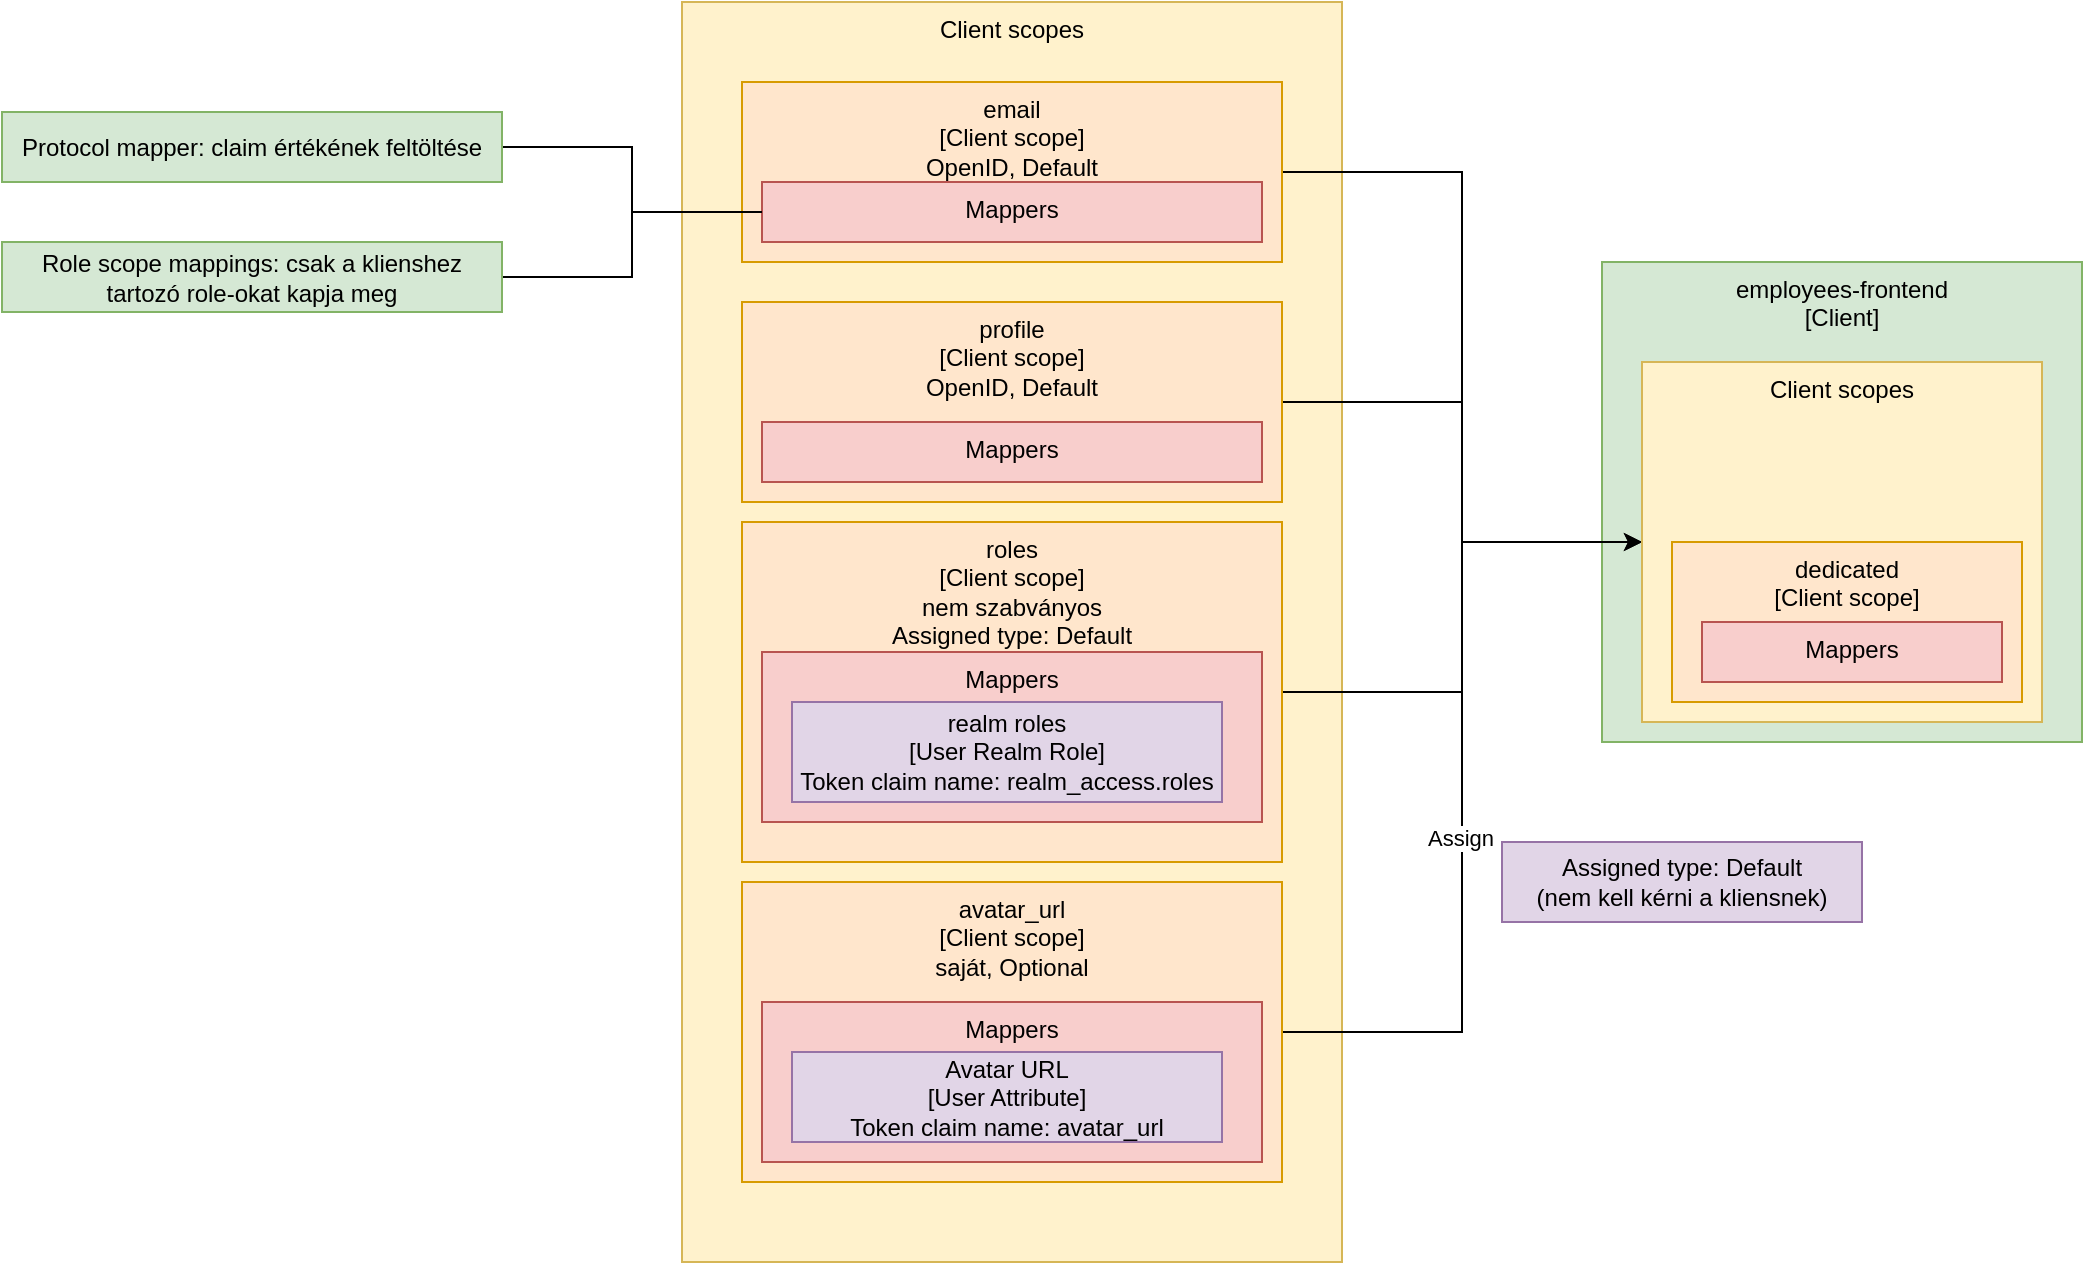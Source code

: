 <mxfile version="24.2.2" type="device">
  <diagram name="1 oldal" id="djkAMMtTX_pA8bavxJDi">
    <mxGraphModel dx="2257" dy="814" grid="1" gridSize="10" guides="1" tooltips="1" connect="1" arrows="1" fold="1" page="1" pageScale="1" pageWidth="827" pageHeight="1169" math="0" shadow="0">
      <root>
        <mxCell id="0" />
        <mxCell id="1" parent="0" />
        <mxCell id="EsvSOD5s59wfndhh8sss-15" value="employees-frontend&lt;div&gt;[Client]&lt;/div&gt;" style="rounded=0;whiteSpace=wrap;html=1;verticalAlign=top;fillColor=#d5e8d4;strokeColor=#82b366;" vertex="1" parent="1">
          <mxGeometry x="530" y="210" width="240" height="240" as="geometry" />
        </mxCell>
        <mxCell id="EsvSOD5s59wfndhh8sss-1" value="Client scopes" style="rounded=0;whiteSpace=wrap;html=1;verticalAlign=top;fillColor=#fff2cc;strokeColor=#d6b656;" vertex="1" parent="1">
          <mxGeometry x="70" y="80" width="330" height="630" as="geometry" />
        </mxCell>
        <mxCell id="EsvSOD5s59wfndhh8sss-28" style="edgeStyle=orthogonalEdgeStyle;rounded=0;orthogonalLoop=1;jettySize=auto;html=1;exitX=1;exitY=0.5;exitDx=0;exitDy=0;entryX=0;entryY=0.5;entryDx=0;entryDy=0;endArrow=none;endFill=0;" edge="1" parent="1" source="EsvSOD5s59wfndhh8sss-4" target="EsvSOD5s59wfndhh8sss-26">
          <mxGeometry relative="1" as="geometry" />
        </mxCell>
        <mxCell id="EsvSOD5s59wfndhh8sss-4" value="roles&lt;div&gt;[Client scope]&lt;br&gt;&lt;div&gt;nem szabványos&lt;/div&gt;&lt;div&gt;Assigned type: Default&lt;/div&gt;&lt;/div&gt;" style="rounded=0;whiteSpace=wrap;html=1;verticalAlign=top;fillColor=#ffe6cc;strokeColor=#d79b00;" vertex="1" parent="1">
          <mxGeometry x="100" y="340" width="270" height="170" as="geometry" />
        </mxCell>
        <mxCell id="EsvSOD5s59wfndhh8sss-8" value="Mappers" style="rounded=0;whiteSpace=wrap;html=1;verticalAlign=top;fillColor=#f8cecc;strokeColor=#b85450;" vertex="1" parent="1">
          <mxGeometry x="110" y="405" width="250" height="85" as="geometry" />
        </mxCell>
        <mxCell id="EsvSOD5s59wfndhh8sss-30" style="edgeStyle=orthogonalEdgeStyle;rounded=0;orthogonalLoop=1;jettySize=auto;html=1;exitX=1;exitY=0.5;exitDx=0;exitDy=0;entryX=0;entryY=0.5;entryDx=0;entryDy=0;" edge="1" parent="1" source="EsvSOD5s59wfndhh8sss-2" target="EsvSOD5s59wfndhh8sss-26">
          <mxGeometry relative="1" as="geometry">
            <mxPoint x="560" y="360" as="targetPoint" />
          </mxGeometry>
        </mxCell>
        <mxCell id="EsvSOD5s59wfndhh8sss-2" value="email&lt;div&gt;[Client scope]&lt;br&gt;&lt;div&gt;OpenID, Default&lt;/div&gt;&lt;/div&gt;" style="rounded=0;whiteSpace=wrap;html=1;verticalAlign=top;fillColor=#ffe6cc;strokeColor=#d79b00;" vertex="1" parent="1">
          <mxGeometry x="100" y="120" width="270" height="90" as="geometry" />
        </mxCell>
        <mxCell id="EsvSOD5s59wfndhh8sss-29" style="edgeStyle=orthogonalEdgeStyle;rounded=0;orthogonalLoop=1;jettySize=auto;html=1;exitX=1;exitY=0.5;exitDx=0;exitDy=0;entryX=0;entryY=0.5;entryDx=0;entryDy=0;" edge="1" parent="1" source="EsvSOD5s59wfndhh8sss-3" target="EsvSOD5s59wfndhh8sss-26">
          <mxGeometry relative="1" as="geometry" />
        </mxCell>
        <mxCell id="EsvSOD5s59wfndhh8sss-3" value="profile&lt;div&gt;[Client scope]&lt;br&gt;&lt;div&gt;OpenID, Default&lt;br&gt;&lt;/div&gt;&lt;/div&gt;" style="rounded=0;whiteSpace=wrap;html=1;verticalAlign=top;fillColor=#ffe6cc;strokeColor=#d79b00;" vertex="1" parent="1">
          <mxGeometry x="100" y="230" width="270" height="100" as="geometry" />
        </mxCell>
        <mxCell id="EsvSOD5s59wfndhh8sss-16" style="edgeStyle=orthogonalEdgeStyle;rounded=0;orthogonalLoop=1;jettySize=auto;html=1;exitX=1;exitY=0.5;exitDx=0;exitDy=0;entryX=0;entryY=0.5;entryDx=0;entryDy=0;endArrow=none;endFill=0;flowAnimation=0;" edge="1" parent="1" source="EsvSOD5s59wfndhh8sss-5" target="EsvSOD5s59wfndhh8sss-26">
          <mxGeometry relative="1" as="geometry" />
        </mxCell>
        <mxCell id="EsvSOD5s59wfndhh8sss-17" value="Assign" style="edgeLabel;html=1;align=center;verticalAlign=middle;resizable=0;points=[];" vertex="1" connectable="0" parent="EsvSOD5s59wfndhh8sss-16">
          <mxGeometry x="-0.117" y="1" relative="1" as="geometry">
            <mxPoint as="offset" />
          </mxGeometry>
        </mxCell>
        <mxCell id="EsvSOD5s59wfndhh8sss-5" value="avatar_url&lt;div&gt;[Client scope]&lt;br&gt;&lt;div&gt;saját, Optional&lt;/div&gt;&lt;/div&gt;" style="rounded=0;whiteSpace=wrap;html=1;verticalAlign=top;fillColor=#ffe6cc;strokeColor=#d79b00;" vertex="1" parent="1">
          <mxGeometry x="100" y="520" width="270" height="150" as="geometry" />
        </mxCell>
        <mxCell id="EsvSOD5s59wfndhh8sss-7" value="&lt;div&gt;realm roles&lt;/div&gt;[User Realm Role]&lt;div&gt;Token claim name:&amp;nbsp;realm_access.roles&lt;/div&gt;" style="rounded=0;whiteSpace=wrap;html=1;fillColor=#e1d5e7;strokeColor=#9673a6;" vertex="1" parent="1">
          <mxGeometry x="125" y="430" width="215" height="50" as="geometry" />
        </mxCell>
        <mxCell id="EsvSOD5s59wfndhh8sss-10" value="Mappers" style="rounded=0;whiteSpace=wrap;html=1;verticalAlign=top;fillColor=#f8cecc;strokeColor=#b85450;" vertex="1" parent="1">
          <mxGeometry x="110" y="580" width="250" height="80" as="geometry" />
        </mxCell>
        <mxCell id="EsvSOD5s59wfndhh8sss-11" value="&lt;div&gt;Avatar URL&lt;/div&gt;[User Attribute]&lt;div&gt;Token claim name:&amp;nbsp;avatar_url&lt;/div&gt;" style="rounded=0;whiteSpace=wrap;html=1;fillColor=#e1d5e7;strokeColor=#9673a6;" vertex="1" parent="1">
          <mxGeometry x="125" y="605" width="215" height="45" as="geometry" />
        </mxCell>
        <mxCell id="EsvSOD5s59wfndhh8sss-13" value="Mappers" style="rounded=0;whiteSpace=wrap;html=1;verticalAlign=top;fillColor=#f8cecc;strokeColor=#b85450;" vertex="1" parent="1">
          <mxGeometry x="110" y="170" width="250" height="30" as="geometry" />
        </mxCell>
        <mxCell id="EsvSOD5s59wfndhh8sss-14" value="Mappers" style="rounded=0;whiteSpace=wrap;html=1;verticalAlign=top;fillColor=#f8cecc;strokeColor=#b85450;" vertex="1" parent="1">
          <mxGeometry x="110" y="290" width="250" height="30" as="geometry" />
        </mxCell>
        <mxCell id="EsvSOD5s59wfndhh8sss-18" value="Assigned type: Default&lt;div&gt;(nem kell kérni a kliensnek)&lt;/div&gt;" style="rounded=0;whiteSpace=wrap;html=1;fillColor=#e1d5e7;strokeColor=#9673a6;" vertex="1" parent="1">
          <mxGeometry x="480" y="500" width="180" height="40" as="geometry" />
        </mxCell>
        <mxCell id="EsvSOD5s59wfndhh8sss-22" style="edgeStyle=orthogonalEdgeStyle;rounded=0;orthogonalLoop=1;jettySize=auto;html=1;exitX=1;exitY=0.5;exitDx=0;exitDy=0;endArrow=none;endFill=0;" edge="1" parent="1" source="EsvSOD5s59wfndhh8sss-19" target="EsvSOD5s59wfndhh8sss-13">
          <mxGeometry relative="1" as="geometry" />
        </mxCell>
        <mxCell id="EsvSOD5s59wfndhh8sss-19" value="Protocol mapper: claim értékének feltöltése" style="rounded=0;whiteSpace=wrap;html=1;fillColor=#d5e8d4;strokeColor=#82b366;" vertex="1" parent="1">
          <mxGeometry x="-270" y="135" width="250" height="35" as="geometry" />
        </mxCell>
        <mxCell id="EsvSOD5s59wfndhh8sss-23" style="edgeStyle=orthogonalEdgeStyle;rounded=0;orthogonalLoop=1;jettySize=auto;html=1;exitX=1;exitY=0.5;exitDx=0;exitDy=0;entryX=0;entryY=0.5;entryDx=0;entryDy=0;endArrow=none;endFill=0;" edge="1" parent="1" source="EsvSOD5s59wfndhh8sss-20" target="EsvSOD5s59wfndhh8sss-13">
          <mxGeometry relative="1" as="geometry" />
        </mxCell>
        <mxCell id="EsvSOD5s59wfndhh8sss-20" value="Role scope mappings: csak a klienshez tartozó role-okat kapja meg" style="rounded=0;whiteSpace=wrap;html=1;fillColor=#d5e8d4;strokeColor=#82b366;" vertex="1" parent="1">
          <mxGeometry x="-270" y="200" width="250" height="35" as="geometry" />
        </mxCell>
        <mxCell id="EsvSOD5s59wfndhh8sss-26" value="Client scopes" style="rounded=0;whiteSpace=wrap;html=1;verticalAlign=top;fillColor=#fff2cc;strokeColor=#d6b656;" vertex="1" parent="1">
          <mxGeometry x="550" y="260" width="200" height="180" as="geometry" />
        </mxCell>
        <mxCell id="EsvSOD5s59wfndhh8sss-31" value="dedicated&lt;div&gt;[Client scope]&lt;br&gt;&lt;div&gt;&lt;br&gt;&lt;/div&gt;&lt;/div&gt;" style="rounded=0;whiteSpace=wrap;html=1;verticalAlign=top;fillColor=#ffe6cc;strokeColor=#d79b00;" vertex="1" parent="1">
          <mxGeometry x="565" y="350" width="175" height="80" as="geometry" />
        </mxCell>
        <mxCell id="EsvSOD5s59wfndhh8sss-32" value="Mappers" style="rounded=0;whiteSpace=wrap;html=1;verticalAlign=top;fillColor=#f8cecc;strokeColor=#b85450;" vertex="1" parent="1">
          <mxGeometry x="580" y="390" width="150" height="30" as="geometry" />
        </mxCell>
      </root>
    </mxGraphModel>
  </diagram>
</mxfile>
